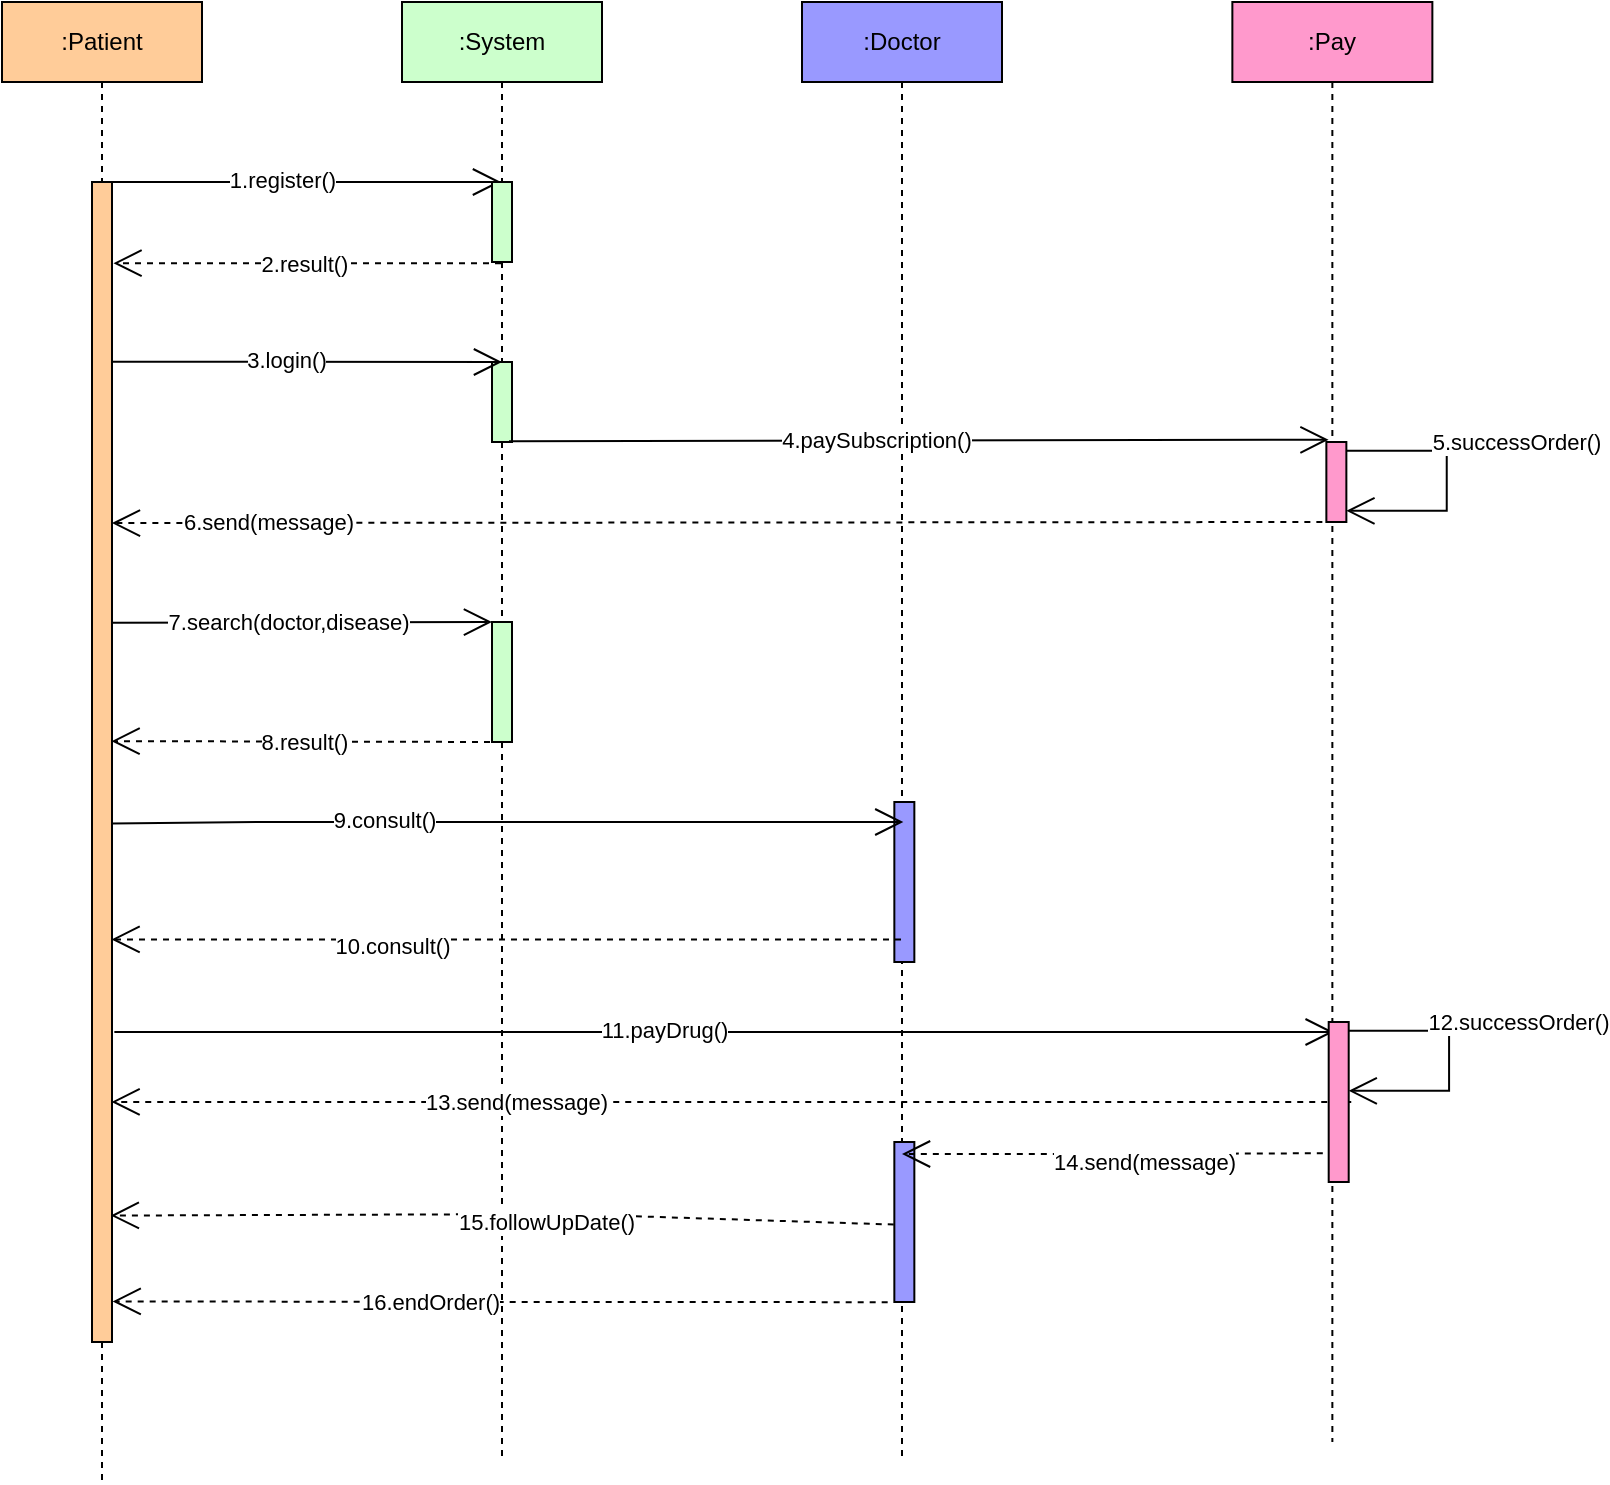 <mxfile version="20.7.2" type="device"><diagram id="2Os98GMaKRdKsLCwE3TV" name="第 1 页"><mxGraphModel dx="2105" dy="529" grid="1" gridSize="10" guides="1" tooltips="1" connect="1" arrows="1" fold="1" page="1" pageScale="1" pageWidth="827" pageHeight="1169" math="0" shadow="0"><root><mxCell id="0"/><mxCell id="1" parent="0"/><mxCell id="CY9jMk5al61VeYVUfdHk-1" value=":Patient" style="shape=umlLifeline;perimeter=lifelinePerimeter;whiteSpace=wrap;html=1;container=1;collapsible=0;recursiveResize=0;outlineConnect=0;fillColor=#FFCC99;" parent="1" vertex="1"><mxGeometry x="-30" y="180" width="100" height="740" as="geometry"/></mxCell><mxCell id="CY9jMk5al61VeYVUfdHk-2" value="" style="endArrow=open;endFill=1;endSize=12;html=1;rounded=0;" parent="CY9jMk5al61VeYVUfdHk-1" target="CY9jMk5al61VeYVUfdHk-4" edge="1"><mxGeometry width="160" relative="1" as="geometry"><mxPoint x="50" y="90" as="sourcePoint"/><mxPoint x="200" y="90" as="targetPoint"/></mxGeometry></mxCell><mxCell id="CY9jMk5al61VeYVUfdHk-3" value="1.register()" style="edgeLabel;html=1;align=center;verticalAlign=middle;resizable=0;points=[];" parent="CY9jMk5al61VeYVUfdHk-2" vertex="1" connectable="0"><mxGeometry x="-0.105" y="1" relative="1" as="geometry"><mxPoint as="offset"/></mxGeometry></mxCell><mxCell id="CY9jMk5al61VeYVUfdHk-19" value="" style="html=1;points=[];perimeter=orthogonalPerimeter;fillColor=#FFCC99;" parent="CY9jMk5al61VeYVUfdHk-1" vertex="1"><mxGeometry x="45" y="90" width="10" height="580" as="geometry"/></mxCell><mxCell id="CY9jMk5al61VeYVUfdHk-4" value=":System" style="shape=umlLifeline;perimeter=lifelinePerimeter;whiteSpace=wrap;html=1;container=1;collapsible=0;recursiveResize=0;outlineConnect=0;fillColor=#CCFFCC;" parent="1" vertex="1"><mxGeometry x="170" y="180" width="100" height="730" as="geometry"/></mxCell><mxCell id="CY9jMk5al61VeYVUfdHk-20" value="" style="html=1;points=[];perimeter=orthogonalPerimeter;fillColor=#CCFFCC;" parent="CY9jMk5al61VeYVUfdHk-4" vertex="1"><mxGeometry x="45" y="90" width="10" height="40" as="geometry"/></mxCell><mxCell id="CY9jMk5al61VeYVUfdHk-21" value="" style="html=1;points=[];perimeter=orthogonalPerimeter;fillColor=#CCFFCC;" parent="CY9jMk5al61VeYVUfdHk-4" vertex="1"><mxGeometry x="45" y="310" width="10" height="60" as="geometry"/></mxCell><mxCell id="b6Y7lxAYHSMcSx3DYKfq-4" value="" style="html=1;points=[];perimeter=orthogonalPerimeter;fillColor=#CCFFCC;" vertex="1" parent="CY9jMk5al61VeYVUfdHk-4"><mxGeometry x="45" y="180" width="10" height="40" as="geometry"/></mxCell><mxCell id="CY9jMk5al61VeYVUfdHk-5" value="" style="endArrow=open;endFill=1;endSize=12;html=1;rounded=0;exitX=0.995;exitY=0.38;exitDx=0;exitDy=0;exitPerimeter=0;" parent="CY9jMk5al61VeYVUfdHk-4" edge="1" source="CY9jMk5al61VeYVUfdHk-19"><mxGeometry width="160" relative="1" as="geometry"><mxPoint x="-140" y="310" as="sourcePoint"/><mxPoint x="45" y="310" as="targetPoint"/></mxGeometry></mxCell><mxCell id="CY9jMk5al61VeYVUfdHk-6" value="7.search(doctor,disease)" style="edgeLabel;html=1;align=center;verticalAlign=middle;resizable=0;points=[];" parent="CY9jMk5al61VeYVUfdHk-5" vertex="1" connectable="0"><mxGeometry x="-0.105" y="1" relative="1" as="geometry"><mxPoint x="3" y="1" as="offset"/></mxGeometry></mxCell><mxCell id="CY9jMk5al61VeYVUfdHk-7" value=":Pay" style="shape=umlLifeline;perimeter=lifelinePerimeter;whiteSpace=wrap;html=1;container=1;collapsible=0;recursiveResize=0;outlineConnect=0;fillColor=#FF99CC;" parent="1" vertex="1"><mxGeometry x="585.18" y="180" width="100" height="720" as="geometry"/></mxCell><mxCell id="b6Y7lxAYHSMcSx3DYKfq-5" value="" style="html=1;points=[];perimeter=orthogonalPerimeter;fillColor=#FF99CC;" vertex="1" parent="CY9jMk5al61VeYVUfdHk-7"><mxGeometry x="47" y="220" width="10" height="40" as="geometry"/></mxCell><mxCell id="b6Y7lxAYHSMcSx3DYKfq-6" value="" style="endArrow=open;endFill=1;endSize=12;html=1;rounded=0;" edge="1" parent="CY9jMk5al61VeYVUfdHk-7"><mxGeometry width="160" relative="1" as="geometry"><mxPoint x="57.0" y="224.39" as="sourcePoint"/><mxPoint x="57.0" y="254.39" as="targetPoint"/><Array as="points"><mxPoint x="107.19" y="224.39"/><mxPoint x="107.19" y="254.39"/></Array></mxGeometry></mxCell><mxCell id="b6Y7lxAYHSMcSx3DYKfq-7" value="5.successOrder()" style="edgeLabel;html=1;align=center;verticalAlign=middle;resizable=0;points=[];" vertex="1" connectable="0" parent="b6Y7lxAYHSMcSx3DYKfq-6"><mxGeometry x="0.112" y="2" relative="1" as="geometry"><mxPoint x="32" y="-27" as="offset"/></mxGeometry></mxCell><mxCell id="CY9jMk5al61VeYVUfdHk-13" value=":Doctor" style="shape=umlLifeline;perimeter=lifelinePerimeter;whiteSpace=wrap;html=1;container=1;collapsible=0;recursiveResize=0;outlineConnect=0;fillColor=#9999FF;" parent="1" vertex="1"><mxGeometry x="370" y="180" width="100" height="730" as="geometry"/></mxCell><mxCell id="CY9jMk5al61VeYVUfdHk-34" value="" style="html=1;points=[];perimeter=orthogonalPerimeter;fillColor=#9999FF;" parent="CY9jMk5al61VeYVUfdHk-13" vertex="1"><mxGeometry x="46.17" y="400" width="10" height="80" as="geometry"/></mxCell><mxCell id="CY9jMk5al61VeYVUfdHk-49" value="13.send(message)" style="endArrow=open;endSize=12;dashed=1;html=1;rounded=0;exitX=0.127;exitY=0.993;exitDx=0;exitDy=0;exitPerimeter=0;entryX=0.976;entryY=0.793;entryDx=0;entryDy=0;entryPerimeter=0;" parent="CY9jMk5al61VeYVUfdHk-13" edge="1" target="CY9jMk5al61VeYVUfdHk-19"><mxGeometry x="0.348" width="160" relative="1" as="geometry"><mxPoint x="274.62" y="550" as="sourcePoint"/><mxPoint x="-340" y="550" as="targetPoint"/><mxPoint as="offset"/></mxGeometry></mxCell><mxCell id="CY9jMk5al61VeYVUfdHk-50" value="" style="html=1;points=[];perimeter=orthogonalPerimeter;fillColor=#9999FF;" parent="CY9jMk5al61VeYVUfdHk-13" vertex="1"><mxGeometry x="46.17" y="570" width="10" height="80" as="geometry"/></mxCell><mxCell id="CY9jMk5al61VeYVUfdHk-11" value="" style="endArrow=open;endFill=1;endSize=12;html=1;rounded=0;exitX=0.851;exitY=0.99;exitDx=0;exitDy=0;exitPerimeter=0;entryX=0.481;entryY=0.304;entryDx=0;entryDy=0;entryPerimeter=0;" parent="1" source="b6Y7lxAYHSMcSx3DYKfq-4" target="CY9jMk5al61VeYVUfdHk-7" edge="1"><mxGeometry width="160" relative="1" as="geometry"><mxPoint x="220" y="350" as="sourcePoint"/><mxPoint x="700.18" y="459" as="targetPoint"/><Array as="points"/></mxGeometry></mxCell><mxCell id="CY9jMk5al61VeYVUfdHk-12" value="4.paySubscription()" style="edgeLabel;html=1;align=center;verticalAlign=middle;resizable=0;points=[];" parent="CY9jMk5al61VeYVUfdHk-11" vertex="1" connectable="0"><mxGeometry x="-0.105" y="1" relative="1" as="geometry"><mxPoint as="offset"/></mxGeometry></mxCell><mxCell id="CY9jMk5al61VeYVUfdHk-41" value="" style="endArrow=open;endFill=1;endSize=12;html=1;rounded=0;exitX=0.995;exitY=0.553;exitDx=0;exitDy=0;exitPerimeter=0;" parent="1" source="CY9jMk5al61VeYVUfdHk-19" edge="1"><mxGeometry width="160" relative="1" as="geometry"><mxPoint x="30" y="590" as="sourcePoint"/><mxPoint x="420.67" y="590" as="targetPoint"/><Array as="points"><mxPoint x="101.17" y="590"/></Array></mxGeometry></mxCell><mxCell id="CY9jMk5al61VeYVUfdHk-42" value="9.consult()" style="edgeLabel;html=1;align=center;verticalAlign=middle;resizable=0;points=[];" parent="CY9jMk5al61VeYVUfdHk-41" vertex="1" connectable="0"><mxGeometry x="-0.105" y="1" relative="1" as="geometry"><mxPoint x="-41" as="offset"/></mxGeometry></mxCell><mxCell id="CY9jMk5al61VeYVUfdHk-43" value="10.consult()" style="endArrow=open;endSize=12;dashed=1;html=1;rounded=0;entryX=0.976;entryY=0.653;entryDx=0;entryDy=0;entryPerimeter=0;" parent="1" target="CY9jMk5al61VeYVUfdHk-19" edge="1" source="CY9jMk5al61VeYVUfdHk-13"><mxGeometry x="0.291" y="3" width="160" relative="1" as="geometry"><mxPoint x="401.17" y="650" as="sourcePoint"/><mxPoint x="30" y="650" as="targetPoint"/><mxPoint as="offset"/></mxGeometry></mxCell><mxCell id="CY9jMk5al61VeYVUfdHk-44" value="" style="endArrow=open;endFill=1;endSize=12;html=1;rounded=0;" parent="1" edge="1"><mxGeometry width="160" relative="1" as="geometry"><mxPoint x="26.17" y="695" as="sourcePoint"/><mxPoint x="635.85" y="695" as="targetPoint"/><Array as="points"><mxPoint x="121.17" y="695"/></Array></mxGeometry></mxCell><mxCell id="CY9jMk5al61VeYVUfdHk-45" value="11.payDrug()" style="edgeLabel;html=1;align=center;verticalAlign=middle;resizable=0;points=[];" parent="CY9jMk5al61VeYVUfdHk-44" vertex="1" connectable="0"><mxGeometry x="-0.105" y="1" relative="1" as="geometry"><mxPoint x="2" as="offset"/></mxGeometry></mxCell><mxCell id="CY9jMk5al61VeYVUfdHk-46" value="" style="html=1;points=[];perimeter=orthogonalPerimeter;fillColor=#FF99CC;" parent="1" vertex="1"><mxGeometry x="633.35" y="690" width="10" height="80" as="geometry"/></mxCell><mxCell id="CY9jMk5al61VeYVUfdHk-47" value="" style="endArrow=open;endFill=1;endSize=12;html=1;rounded=0;" parent="1" edge="1"><mxGeometry width="160" relative="1" as="geometry"><mxPoint x="643.35" y="694.39" as="sourcePoint"/><mxPoint x="643.35" y="724.39" as="targetPoint"/><Array as="points"><mxPoint x="693.54" y="694.39"/><mxPoint x="693.54" y="724.39"/></Array></mxGeometry></mxCell><mxCell id="CY9jMk5al61VeYVUfdHk-48" value="12.successOrder()" style="edgeLabel;html=1;align=center;verticalAlign=middle;resizable=0;points=[];" parent="CY9jMk5al61VeYVUfdHk-47" vertex="1" connectable="0"><mxGeometry x="0.112" y="2" relative="1" as="geometry"><mxPoint x="32" y="-27" as="offset"/></mxGeometry></mxCell><mxCell id="CY9jMk5al61VeYVUfdHk-51" value="14.send(message)" style="endArrow=open;endSize=12;dashed=1;html=1;rounded=0;exitX=-0.294;exitY=0.82;exitDx=0;exitDy=0;exitPerimeter=0;" parent="1" source="CY9jMk5al61VeYVUfdHk-46" edge="1"><mxGeometry x="-0.148" y="4" width="160" relative="1" as="geometry"><mxPoint x="411.17" y="660" as="sourcePoint"/><mxPoint x="420.003" y="756" as="targetPoint"/><mxPoint as="offset"/><Array as="points"><mxPoint x="551.17" y="756"/></Array></mxGeometry></mxCell><mxCell id="CY9jMk5al61VeYVUfdHk-52" value="15.followUpDate&lt;span style=&quot;font-size: 11px;&quot;&gt;()&lt;br&gt;&lt;/span&gt;" style="endArrow=open;endSize=12;dashed=1;html=1;rounded=0;exitX=-0.03;exitY=0.516;exitDx=0;exitDy=0;exitPerimeter=0;entryX=0.939;entryY=0.891;entryDx=0;entryDy=0;entryPerimeter=0;" parent="1" source="CY9jMk5al61VeYVUfdHk-50" target="CY9jMk5al61VeYVUfdHk-19" edge="1"><mxGeometry x="-0.111" y="4" width="160" relative="1" as="geometry"><mxPoint x="640.41" y="765.6" as="sourcePoint"/><mxPoint x="20.003" y="786" as="targetPoint"/><mxPoint as="offset"/><Array as="points"><mxPoint x="251.17" y="786"/></Array></mxGeometry></mxCell><mxCell id="CY9jMk5al61VeYVUfdHk-53" value="16.endOrder()" style="endArrow=open;endSize=12;dashed=1;html=1;rounded=0;exitX=-0.333;exitY=1.001;exitDx=0;exitDy=0;exitPerimeter=0;entryX=1.032;entryY=0.965;entryDx=0;entryDy=0;entryPerimeter=0;" parent="1" source="CY9jMk5al61VeYVUfdHk-50" edge="1" target="CY9jMk5al61VeYVUfdHk-19"><mxGeometry x="0.183" width="160" relative="1" as="geometry"><mxPoint x="425.87" y="801.28" as="sourcePoint"/><mxPoint x="21.17" y="830" as="targetPoint"/><mxPoint as="offset"/><Array as="points"><mxPoint x="251.17" y="830"/></Array></mxGeometry></mxCell><mxCell id="CY9jMk5al61VeYVUfdHk-54" value="8.result()" style="endArrow=open;endSize=12;dashed=1;html=1;rounded=0;entryX=0.976;entryY=0.482;entryDx=0;entryDy=0;entryPerimeter=0;" parent="1" target="CY9jMk5al61VeYVUfdHk-19" edge="1"><mxGeometry x="0.016" width="160" relative="1" as="geometry"><mxPoint x="220" y="550" as="sourcePoint"/><mxPoint x="30" y="550" as="targetPoint"/><mxPoint as="offset"/><Array as="points"/></mxGeometry></mxCell><mxCell id="b6Y7lxAYHSMcSx3DYKfq-1" value="2.result()" style="endArrow=open;endSize=12;dashed=1;html=1;rounded=0;entryX=1.073;entryY=0.07;entryDx=0;entryDy=0;entryPerimeter=0;" edge="1" parent="1" source="CY9jMk5al61VeYVUfdHk-4" target="CY9jMk5al61VeYVUfdHk-19"><mxGeometry x="0.016" width="160" relative="1" as="geometry"><mxPoint x="210" y="311" as="sourcePoint"/><mxPoint x="238.03" y="453.25" as="targetPoint"/><mxPoint as="offset"/><Array as="points"/></mxGeometry></mxCell><mxCell id="b6Y7lxAYHSMcSx3DYKfq-2" value="" style="endArrow=open;endFill=1;endSize=12;html=1;rounded=0;exitX=1.022;exitY=0.155;exitDx=0;exitDy=0;exitPerimeter=0;" edge="1" parent="1" source="CY9jMk5al61VeYVUfdHk-19"><mxGeometry width="160" relative="1" as="geometry"><mxPoint x="30" y="360" as="sourcePoint"/><mxPoint x="220" y="360" as="targetPoint"/></mxGeometry></mxCell><mxCell id="b6Y7lxAYHSMcSx3DYKfq-3" value="3.login()" style="edgeLabel;html=1;align=center;verticalAlign=middle;resizable=0;points=[];" vertex="1" connectable="0" parent="b6Y7lxAYHSMcSx3DYKfq-2"><mxGeometry x="-0.105" y="1" relative="1" as="geometry"><mxPoint as="offset"/></mxGeometry></mxCell><mxCell id="b6Y7lxAYHSMcSx3DYKfq-9" value="6.send(message)" style="endArrow=open;endSize=12;dashed=1;html=1;rounded=0;exitX=0.127;exitY=0.993;exitDx=0;exitDy=0;exitPerimeter=0;entryX=0.995;entryY=0.294;entryDx=0;entryDy=0;entryPerimeter=0;" edge="1" parent="1" target="CY9jMk5al61VeYVUfdHk-19"><mxGeometry x="0.748" width="160" relative="1" as="geometry"><mxPoint x="642.18" y="440" as="sourcePoint"/><mxPoint x="27.563" y="440" as="targetPoint"/><mxPoint as="offset"/></mxGeometry></mxCell></root></mxGraphModel></diagram></mxfile>